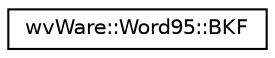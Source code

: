 digraph "类继承关系图"
{
  edge [fontname="Helvetica",fontsize="10",labelfontname="Helvetica",labelfontsize="10"];
  node [fontname="Helvetica",fontsize="10",shape=record];
  rankdir="LR";
  Node0 [label="wvWare::Word95::BKF",height=0.2,width=0.4,color="black", fillcolor="white", style="filled",URL="$structwv_ware_1_1_word95_1_1_b_k_f.html"];
}

